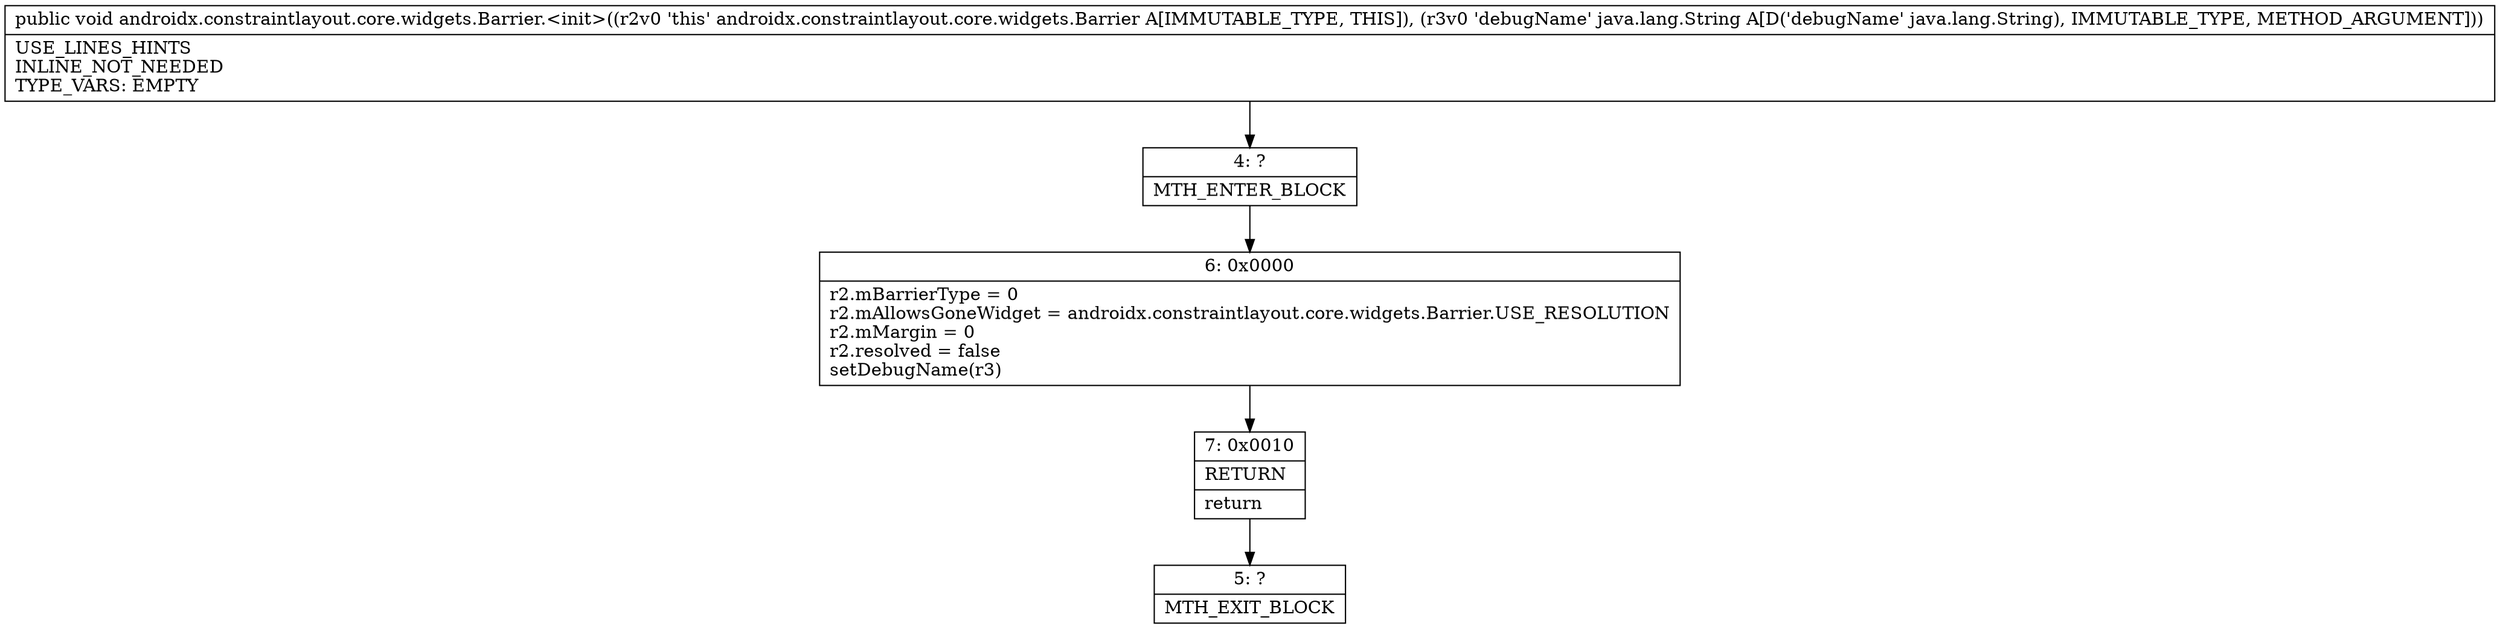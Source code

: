 digraph "CFG forandroidx.constraintlayout.core.widgets.Barrier.\<init\>(Ljava\/lang\/String;)V" {
Node_4 [shape=record,label="{4\:\ ?|MTH_ENTER_BLOCK\l}"];
Node_6 [shape=record,label="{6\:\ 0x0000|r2.mBarrierType = 0\lr2.mAllowsGoneWidget = androidx.constraintlayout.core.widgets.Barrier.USE_RESOLUTION\lr2.mMargin = 0\lr2.resolved = false\lsetDebugName(r3)\l}"];
Node_7 [shape=record,label="{7\:\ 0x0010|RETURN\l|return\l}"];
Node_5 [shape=record,label="{5\:\ ?|MTH_EXIT_BLOCK\l}"];
MethodNode[shape=record,label="{public void androidx.constraintlayout.core.widgets.Barrier.\<init\>((r2v0 'this' androidx.constraintlayout.core.widgets.Barrier A[IMMUTABLE_TYPE, THIS]), (r3v0 'debugName' java.lang.String A[D('debugName' java.lang.String), IMMUTABLE_TYPE, METHOD_ARGUMENT]))  | USE_LINES_HINTS\lINLINE_NOT_NEEDED\lTYPE_VARS: EMPTY\l}"];
MethodNode -> Node_4;Node_4 -> Node_6;
Node_6 -> Node_7;
Node_7 -> Node_5;
}


